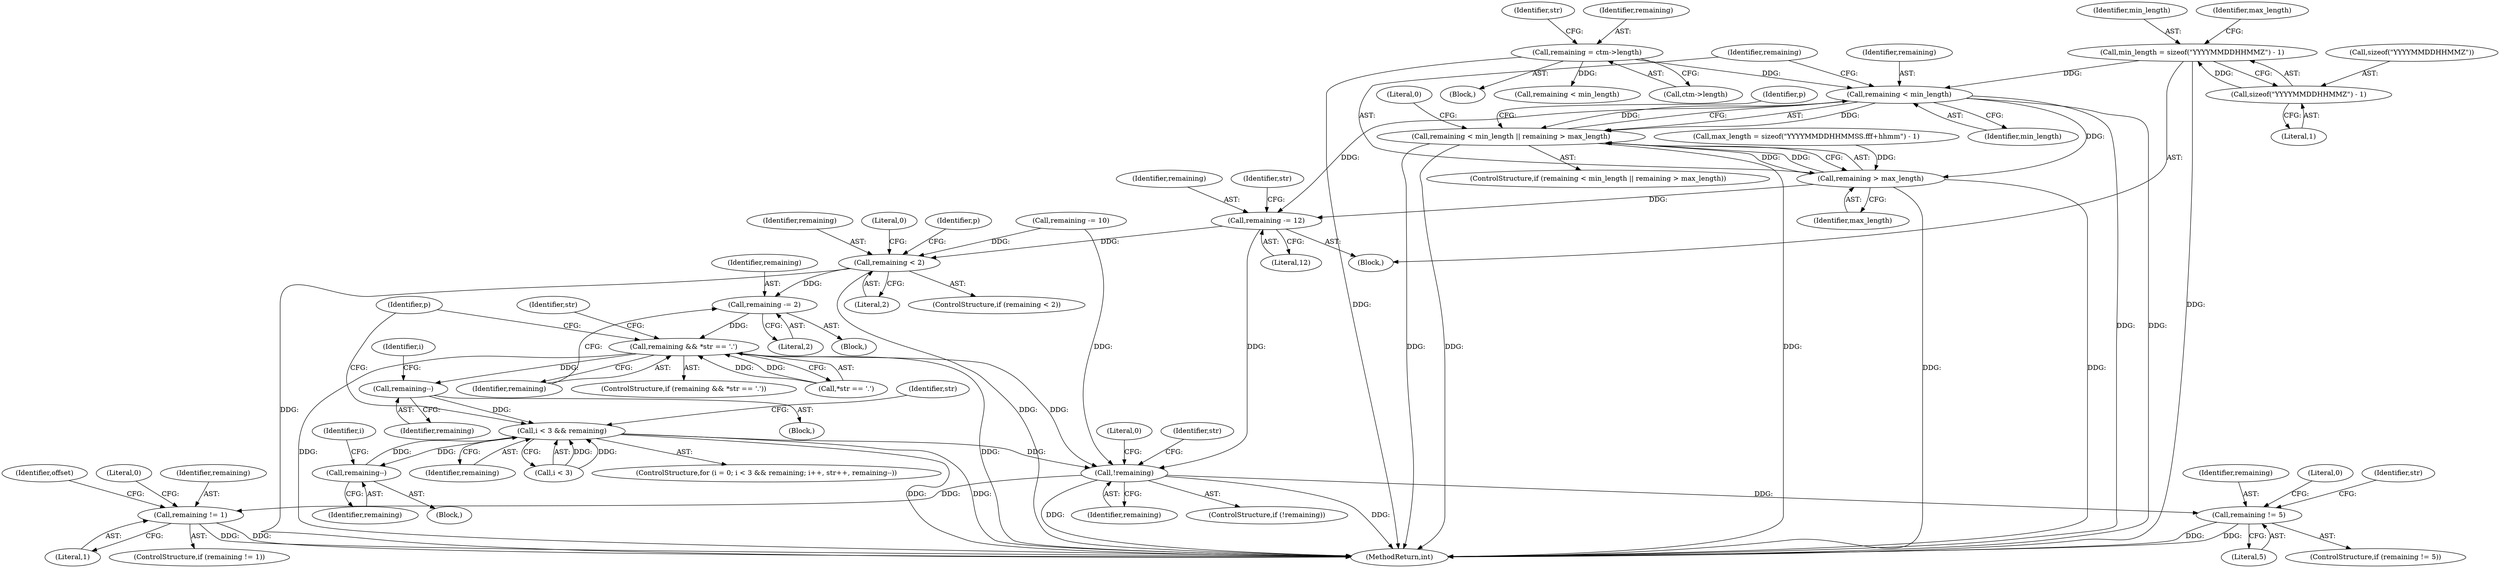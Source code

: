 digraph "0_openssl_f48b83b4fb7d6689584cf25f61ca63a4891f5b11@API" {
"1000200" [label="(Call,remaining < min_length)"];
"1000126" [label="(Call,remaining = ctm->length)"];
"1000185" [label="(Call,min_length = sizeof(\"YYYYMMDDHHMMZ\") - 1)"];
"1000187" [label="(Call,sizeof(\"YYYYMMDDHHMMZ\") - 1)"];
"1000199" [label="(Call,remaining < min_length || remaining > max_length)"];
"1000203" [label="(Call,remaining > max_length)"];
"1000218" [label="(Call,remaining -= 12)"];
"1000250" [label="(Call,remaining < 2)"];
"1000269" [label="(Call,remaining -= 2)"];
"1000273" [label="(Call,remaining && *str == '.')"];
"1000282" [label="(Call,remaining--)"];
"1000288" [label="(Call,i < 3 && remaining)"];
"1000299" [label="(Call,remaining--)"];
"1000324" [label="(Call,!remaining)"];
"1000335" [label="(Call,remaining != 1)"];
"1000358" [label="(Call,remaining != 5)"];
"1000270" [label="(Identifier,remaining)"];
"1000325" [label="(Identifier,remaining)"];
"1000201" [label="(Identifier,remaining)"];
"1000271" [label="(Literal,2)"];
"1000186" [label="(Identifier,min_length)"];
"1000292" [label="(Identifier,remaining)"];
"1000286" [label="(Identifier,i)"];
"1000362" [label="(Literal,0)"];
"1000179" [label="(Call,remaining -= 10)"];
"1000279" [label="(Block,)"];
"1000335" [label="(Call,remaining != 1)"];
"1000113" [label="(Block,)"];
"1000274" [label="(Identifier,remaining)"];
"1000219" [label="(Identifier,remaining)"];
"1000367" [label="(Identifier,str)"];
"1000273" [label="(Call,remaining && *str == '.')"];
"1000323" [label="(ControlStructure,if (!remaining))"];
"1000193" [label="(Identifier,max_length)"];
"1000290" [label="(Identifier,i)"];
"1000283" [label="(Identifier,remaining)"];
"1000252" [label="(Literal,2)"];
"1000204" [label="(Identifier,remaining)"];
"1000316" [label="(Identifier,p)"];
"1000161" [label="(Call,remaining < min_length)"];
"1000272" [label="(ControlStructure,if (remaining && *str == '.'))"];
"1000132" [label="(Identifier,str)"];
"1000275" [label="(Call,*str == '.')"];
"1000199" [label="(Call,remaining < min_length || remaining > max_length)"];
"1000248" [label="(Block,)"];
"1000127" [label="(Identifier,remaining)"];
"1000289" [label="(Call,i < 3)"];
"1000306" [label="(Identifier,str)"];
"1000358" [label="(Call,remaining != 5)"];
"1000188" [label="(Call,sizeof(\"YYYYMMDDHHMMZ\"))"];
"1000357" [label="(ControlStructure,if (remaining != 5))"];
"1000296" [label="(Block,)"];
"1000225" [label="(Identifier,str)"];
"1000209" [label="(Identifier,p)"];
"1000187" [label="(Call,sizeof(\"YYYYMMDDHHMMZ\") - 1)"];
"1000281" [label="(Identifier,str)"];
"1000200" [label="(Call,remaining < min_length)"];
"1000198" [label="(ControlStructure,if (remaining < min_length || remaining > max_length))"];
"1000220" [label="(Literal,12)"];
"1000282" [label="(Call,remaining--)"];
"1000341" [label="(Identifier,offset)"];
"1000207" [label="(Literal,0)"];
"1000339" [label="(Literal,0)"];
"1000327" [label="(Literal,0)"];
"1000359" [label="(Identifier,remaining)"];
"1000185" [label="(Call,min_length = sizeof(\"YYYYMMDDHHMMZ\") - 1)"];
"1000203" [label="(Call,remaining > max_length)"];
"1000334" [label="(ControlStructure,if (remaining != 1))"];
"1000192" [label="(Call,max_length = sizeof(\"YYYYMMDDHHMMSS.fff+hhmm\") - 1)"];
"1000251" [label="(Identifier,remaining)"];
"1000205" [label="(Identifier,max_length)"];
"1000331" [label="(Identifier,str)"];
"1000336" [label="(Identifier,remaining)"];
"1000202" [label="(Identifier,min_length)"];
"1000337" [label="(Literal,1)"];
"1000218" [label="(Call,remaining -= 12)"];
"1000190" [label="(Literal,1)"];
"1000183" [label="(Block,)"];
"1000250" [label="(Call,remaining < 2)"];
"1000249" [label="(ControlStructure,if (remaining < 2))"];
"1000126" [label="(Call,remaining = ctm->length)"];
"1000269" [label="(Call,remaining -= 2)"];
"1000254" [label="(Literal,0)"];
"1000299" [label="(Call,remaining--)"];
"1000324" [label="(Call,!remaining)"];
"1000570" [label="(MethodReturn,int)"];
"1000300" [label="(Identifier,remaining)"];
"1000360" [label="(Literal,5)"];
"1000284" [label="(ControlStructure,for (i = 0; i < 3 && remaining; i++, str++, remaining--))"];
"1000128" [label="(Call,ctm->length)"];
"1000288" [label="(Call,i < 3 && remaining)"];
"1000258" [label="(Identifier,p)"];
"1000200" -> "1000199"  [label="AST: "];
"1000200" -> "1000202"  [label="CFG: "];
"1000201" -> "1000200"  [label="AST: "];
"1000202" -> "1000200"  [label="AST: "];
"1000204" -> "1000200"  [label="CFG: "];
"1000199" -> "1000200"  [label="CFG: "];
"1000200" -> "1000570"  [label="DDG: "];
"1000200" -> "1000570"  [label="DDG: "];
"1000200" -> "1000199"  [label="DDG: "];
"1000200" -> "1000199"  [label="DDG: "];
"1000126" -> "1000200"  [label="DDG: "];
"1000185" -> "1000200"  [label="DDG: "];
"1000200" -> "1000203"  [label="DDG: "];
"1000200" -> "1000218"  [label="DDG: "];
"1000126" -> "1000113"  [label="AST: "];
"1000126" -> "1000128"  [label="CFG: "];
"1000127" -> "1000126"  [label="AST: "];
"1000128" -> "1000126"  [label="AST: "];
"1000132" -> "1000126"  [label="CFG: "];
"1000126" -> "1000570"  [label="DDG: "];
"1000126" -> "1000161"  [label="DDG: "];
"1000185" -> "1000183"  [label="AST: "];
"1000185" -> "1000187"  [label="CFG: "];
"1000186" -> "1000185"  [label="AST: "];
"1000187" -> "1000185"  [label="AST: "];
"1000193" -> "1000185"  [label="CFG: "];
"1000185" -> "1000570"  [label="DDG: "];
"1000187" -> "1000185"  [label="DDG: "];
"1000187" -> "1000190"  [label="CFG: "];
"1000188" -> "1000187"  [label="AST: "];
"1000190" -> "1000187"  [label="AST: "];
"1000199" -> "1000198"  [label="AST: "];
"1000199" -> "1000203"  [label="CFG: "];
"1000203" -> "1000199"  [label="AST: "];
"1000207" -> "1000199"  [label="CFG: "];
"1000209" -> "1000199"  [label="CFG: "];
"1000199" -> "1000570"  [label="DDG: "];
"1000199" -> "1000570"  [label="DDG: "];
"1000199" -> "1000570"  [label="DDG: "];
"1000203" -> "1000199"  [label="DDG: "];
"1000203" -> "1000199"  [label="DDG: "];
"1000203" -> "1000205"  [label="CFG: "];
"1000204" -> "1000203"  [label="AST: "];
"1000205" -> "1000203"  [label="AST: "];
"1000203" -> "1000570"  [label="DDG: "];
"1000203" -> "1000570"  [label="DDG: "];
"1000192" -> "1000203"  [label="DDG: "];
"1000203" -> "1000218"  [label="DDG: "];
"1000218" -> "1000183"  [label="AST: "];
"1000218" -> "1000220"  [label="CFG: "];
"1000219" -> "1000218"  [label="AST: "];
"1000220" -> "1000218"  [label="AST: "];
"1000225" -> "1000218"  [label="CFG: "];
"1000218" -> "1000250"  [label="DDG: "];
"1000218" -> "1000324"  [label="DDG: "];
"1000250" -> "1000249"  [label="AST: "];
"1000250" -> "1000252"  [label="CFG: "];
"1000251" -> "1000250"  [label="AST: "];
"1000252" -> "1000250"  [label="AST: "];
"1000254" -> "1000250"  [label="CFG: "];
"1000258" -> "1000250"  [label="CFG: "];
"1000250" -> "1000570"  [label="DDG: "];
"1000250" -> "1000570"  [label="DDG: "];
"1000179" -> "1000250"  [label="DDG: "];
"1000250" -> "1000269"  [label="DDG: "];
"1000269" -> "1000248"  [label="AST: "];
"1000269" -> "1000271"  [label="CFG: "];
"1000270" -> "1000269"  [label="AST: "];
"1000271" -> "1000269"  [label="AST: "];
"1000274" -> "1000269"  [label="CFG: "];
"1000269" -> "1000273"  [label="DDG: "];
"1000273" -> "1000272"  [label="AST: "];
"1000273" -> "1000274"  [label="CFG: "];
"1000273" -> "1000275"  [label="CFG: "];
"1000274" -> "1000273"  [label="AST: "];
"1000275" -> "1000273"  [label="AST: "];
"1000281" -> "1000273"  [label="CFG: "];
"1000316" -> "1000273"  [label="CFG: "];
"1000273" -> "1000570"  [label="DDG: "];
"1000273" -> "1000570"  [label="DDG: "];
"1000275" -> "1000273"  [label="DDG: "];
"1000275" -> "1000273"  [label="DDG: "];
"1000273" -> "1000282"  [label="DDG: "];
"1000273" -> "1000324"  [label="DDG: "];
"1000282" -> "1000279"  [label="AST: "];
"1000282" -> "1000283"  [label="CFG: "];
"1000283" -> "1000282"  [label="AST: "];
"1000286" -> "1000282"  [label="CFG: "];
"1000282" -> "1000288"  [label="DDG: "];
"1000288" -> "1000284"  [label="AST: "];
"1000288" -> "1000289"  [label="CFG: "];
"1000288" -> "1000292"  [label="CFG: "];
"1000289" -> "1000288"  [label="AST: "];
"1000292" -> "1000288"  [label="AST: "];
"1000306" -> "1000288"  [label="CFG: "];
"1000316" -> "1000288"  [label="CFG: "];
"1000288" -> "1000570"  [label="DDG: "];
"1000288" -> "1000570"  [label="DDG: "];
"1000289" -> "1000288"  [label="DDG: "];
"1000289" -> "1000288"  [label="DDG: "];
"1000299" -> "1000288"  [label="DDG: "];
"1000288" -> "1000299"  [label="DDG: "];
"1000288" -> "1000324"  [label="DDG: "];
"1000299" -> "1000296"  [label="AST: "];
"1000299" -> "1000300"  [label="CFG: "];
"1000300" -> "1000299"  [label="AST: "];
"1000290" -> "1000299"  [label="CFG: "];
"1000324" -> "1000323"  [label="AST: "];
"1000324" -> "1000325"  [label="CFG: "];
"1000325" -> "1000324"  [label="AST: "];
"1000327" -> "1000324"  [label="CFG: "];
"1000331" -> "1000324"  [label="CFG: "];
"1000324" -> "1000570"  [label="DDG: "];
"1000324" -> "1000570"  [label="DDG: "];
"1000179" -> "1000324"  [label="DDG: "];
"1000324" -> "1000335"  [label="DDG: "];
"1000324" -> "1000358"  [label="DDG: "];
"1000335" -> "1000334"  [label="AST: "];
"1000335" -> "1000337"  [label="CFG: "];
"1000336" -> "1000335"  [label="AST: "];
"1000337" -> "1000335"  [label="AST: "];
"1000339" -> "1000335"  [label="CFG: "];
"1000341" -> "1000335"  [label="CFG: "];
"1000335" -> "1000570"  [label="DDG: "];
"1000335" -> "1000570"  [label="DDG: "];
"1000358" -> "1000357"  [label="AST: "];
"1000358" -> "1000360"  [label="CFG: "];
"1000359" -> "1000358"  [label="AST: "];
"1000360" -> "1000358"  [label="AST: "];
"1000362" -> "1000358"  [label="CFG: "];
"1000367" -> "1000358"  [label="CFG: "];
"1000358" -> "1000570"  [label="DDG: "];
"1000358" -> "1000570"  [label="DDG: "];
}
